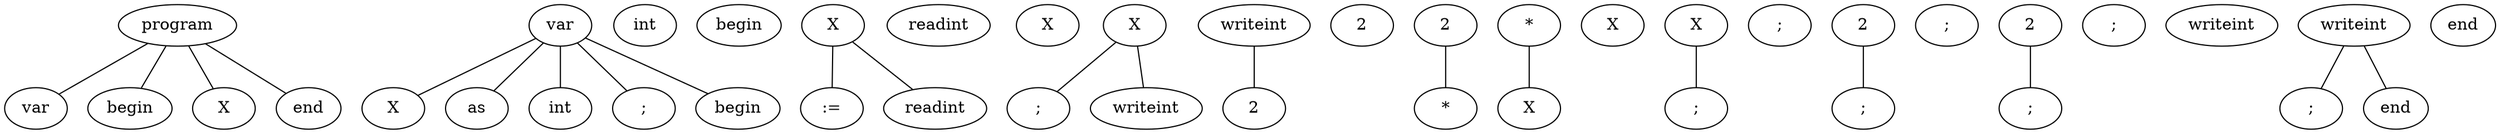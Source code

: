 // Abstract Syntax tree
graph {
	0 [label=program]
	1 [label=var]
	2 [label=X]
		1 -- 2
	3 [label=as]
		1 -- 3
	4 [label=int]
	5 [label=int]
		1 -- 5
	6 [label=";"]
		1 -- 6
	7 [label=begin]
	8 [label=begin]
		1 -- 8
	9 [label=var]
		0 -- 9
	10 [label=begin]
		0 -- 10
	11 [label=X]
	12 [label=":="]
		11 -- 12
	13 [label=readint]
	14 [label=readint]
		11 -- 14
	15 [label=X]
	16 [label=X]
	17 [label=";"]
		16 -- 17
	18 [label=writeint]
	19 [label=2]
	20 [label=2]
	21 [label="*"]
	22 [label=X]
	23 [label=X]
	24 [label=";"]
	25 [label=";"]
		23 -- 25
	26 [label=X]
		21 -- 26
	27 [label="*"]
		20 -- 27
	28 [label=2]
	29 [label=";"]
	30 [label=";"]
		28 -- 30
	31 [label=2]
	32 [label=";"]
	33 [label=";"]
		31 -- 33
	34 [label=2]
		18 -- 34
	35 [label=writeint]
	36 [label=writeint]
	37 [label=";"]
		36 -- 37
	38 [label=end]
	39 [label=end]
		36 -- 39
	40 [label=writeint]
		16 -- 40
	41 [label=X]
		0 -- 41
	42 [label=end]
		0 -- 42
}